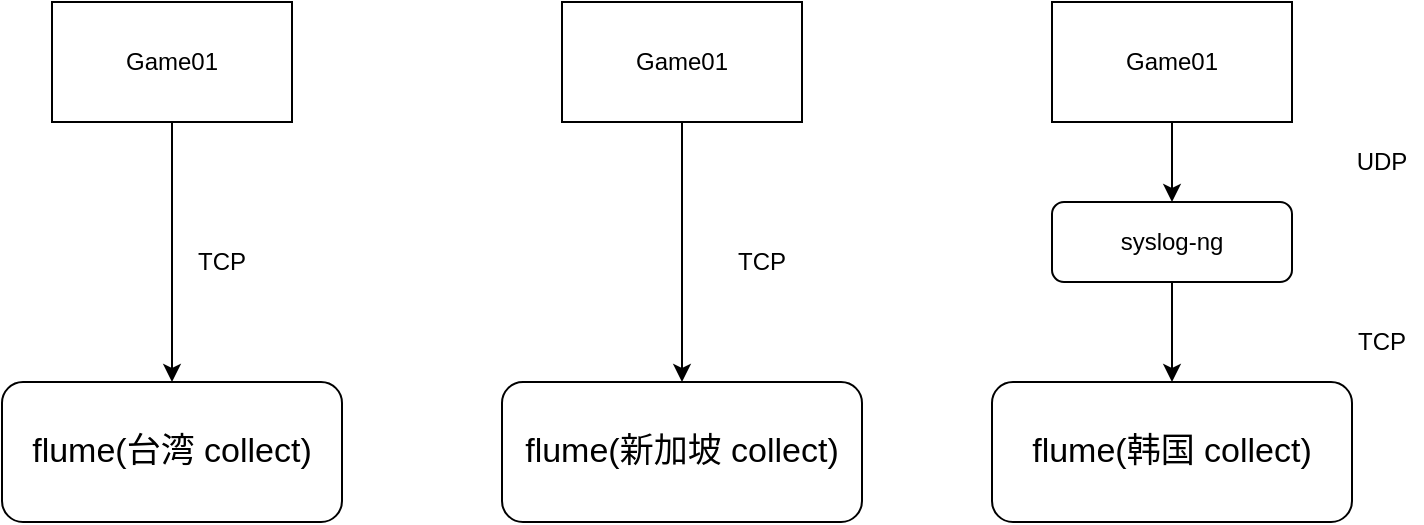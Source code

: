 <mxfile version="13.0.3" type="github"><diagram id="lP4VT3jjzazX39ZVZLVC" name="第 1 页"><mxGraphModel dx="1040" dy="572" grid="1" gridSize="10" guides="1" tooltips="1" connect="1" arrows="1" fold="1" page="1" pageScale="1" pageWidth="1920" pageHeight="1200" math="0" shadow="0"><root><mxCell id="0"/><mxCell id="1" parent="0"/><mxCell id="lNjJD6ywcbvptgXtZ9K5-1" value="&lt;font style=&quot;font-size: 17px&quot;&gt;flume(台湾 collect)&lt;/font&gt;" style="rounded=1;whiteSpace=wrap;html=1;" vertex="1" parent="1"><mxGeometry x="610" y="240" width="170" height="70" as="geometry"/></mxCell><mxCell id="lNjJD6ywcbvptgXtZ9K5-3" value="&lt;font style=&quot;font-size: 17px&quot;&gt;flume(新加坡 collect)&lt;/font&gt;" style="rounded=1;whiteSpace=wrap;html=1;" vertex="1" parent="1"><mxGeometry x="860" y="240" width="180" height="70" as="geometry"/></mxCell><mxCell id="lNjJD6ywcbvptgXtZ9K5-4" value="&lt;font style=&quot;font-size: 17px&quot;&gt;flume(韩国 collect)&lt;/font&gt;" style="rounded=1;whiteSpace=wrap;html=1;" vertex="1" parent="1"><mxGeometry x="1105" y="240" width="180" height="70" as="geometry"/></mxCell><mxCell id="lNjJD6ywcbvptgXtZ9K5-5" value="Game01" style="rounded=0;whiteSpace=wrap;html=1;" vertex="1" parent="1"><mxGeometry x="635" y="50" width="120" height="60" as="geometry"/></mxCell><mxCell id="lNjJD6ywcbvptgXtZ9K5-8" value="Game01" style="rounded=0;whiteSpace=wrap;html=1;" vertex="1" parent="1"><mxGeometry x="890" y="50" width="120" height="60" as="geometry"/></mxCell><mxCell id="lNjJD6ywcbvptgXtZ9K5-9" value="Game01" style="rounded=0;whiteSpace=wrap;html=1;" vertex="1" parent="1"><mxGeometry x="1135" y="50" width="120" height="60" as="geometry"/></mxCell><mxCell id="lNjJD6ywcbvptgXtZ9K5-10" value="" style="endArrow=classic;html=1;exitX=0.5;exitY=1;exitDx=0;exitDy=0;entryX=0.5;entryY=0;entryDx=0;entryDy=0;" edge="1" parent="1" source="lNjJD6ywcbvptgXtZ9K5-5" target="lNjJD6ywcbvptgXtZ9K5-1"><mxGeometry width="50" height="50" relative="1" as="geometry"><mxPoint x="760" y="190" as="sourcePoint"/><mxPoint x="810" y="140" as="targetPoint"/></mxGeometry></mxCell><mxCell id="lNjJD6ywcbvptgXtZ9K5-12" value="" style="endArrow=classic;html=1;exitX=0.5;exitY=1;exitDx=0;exitDy=0;" edge="1" parent="1" source="lNjJD6ywcbvptgXtZ9K5-8" target="lNjJD6ywcbvptgXtZ9K5-3"><mxGeometry width="50" height="50" relative="1" as="geometry"><mxPoint x="960" y="190" as="sourcePoint"/><mxPoint x="1010" y="140" as="targetPoint"/></mxGeometry></mxCell><mxCell id="lNjJD6ywcbvptgXtZ9K5-13" value="syslog-ng" style="rounded=1;whiteSpace=wrap;html=1;" vertex="1" parent="1"><mxGeometry x="1135" y="150" width="120" height="40" as="geometry"/></mxCell><mxCell id="lNjJD6ywcbvptgXtZ9K5-14" value="" style="endArrow=classic;html=1;exitX=0.5;exitY=1;exitDx=0;exitDy=0;" edge="1" parent="1" source="lNjJD6ywcbvptgXtZ9K5-9" target="lNjJD6ywcbvptgXtZ9K5-13"><mxGeometry width="50" height="50" relative="1" as="geometry"><mxPoint x="1370" y="210" as="sourcePoint"/><mxPoint x="1420" y="160" as="targetPoint"/></mxGeometry></mxCell><mxCell id="lNjJD6ywcbvptgXtZ9K5-15" value="" style="endArrow=classic;html=1;exitX=0.5;exitY=1;exitDx=0;exitDy=0;entryX=0.5;entryY=0;entryDx=0;entryDy=0;" edge="1" parent="1" source="lNjJD6ywcbvptgXtZ9K5-13" target="lNjJD6ywcbvptgXtZ9K5-4"><mxGeometry width="50" height="50" relative="1" as="geometry"><mxPoint x="1320" y="370" as="sourcePoint"/><mxPoint x="1370" y="320" as="targetPoint"/></mxGeometry></mxCell><mxCell id="lNjJD6ywcbvptgXtZ9K5-16" value="TCP" style="text;html=1;strokeColor=none;fillColor=none;align=center;verticalAlign=middle;whiteSpace=wrap;rounded=0;" vertex="1" parent="1"><mxGeometry x="700" y="170" width="40" height="20" as="geometry"/></mxCell><mxCell id="lNjJD6ywcbvptgXtZ9K5-17" value="TCP" style="text;html=1;strokeColor=none;fillColor=none;align=center;verticalAlign=middle;whiteSpace=wrap;rounded=0;" vertex="1" parent="1"><mxGeometry x="970" y="170" width="40" height="20" as="geometry"/></mxCell><mxCell id="lNjJD6ywcbvptgXtZ9K5-18" value="UDP" style="text;html=1;strokeColor=none;fillColor=none;align=center;verticalAlign=middle;whiteSpace=wrap;rounded=0;" vertex="1" parent="1"><mxGeometry x="1280" y="120" width="40" height="20" as="geometry"/></mxCell><mxCell id="lNjJD6ywcbvptgXtZ9K5-19" value="TCP" style="text;html=1;strokeColor=none;fillColor=none;align=center;verticalAlign=middle;whiteSpace=wrap;rounded=0;" vertex="1" parent="1"><mxGeometry x="1280" y="210" width="40" height="20" as="geometry"/></mxCell></root></mxGraphModel></diagram></mxfile>